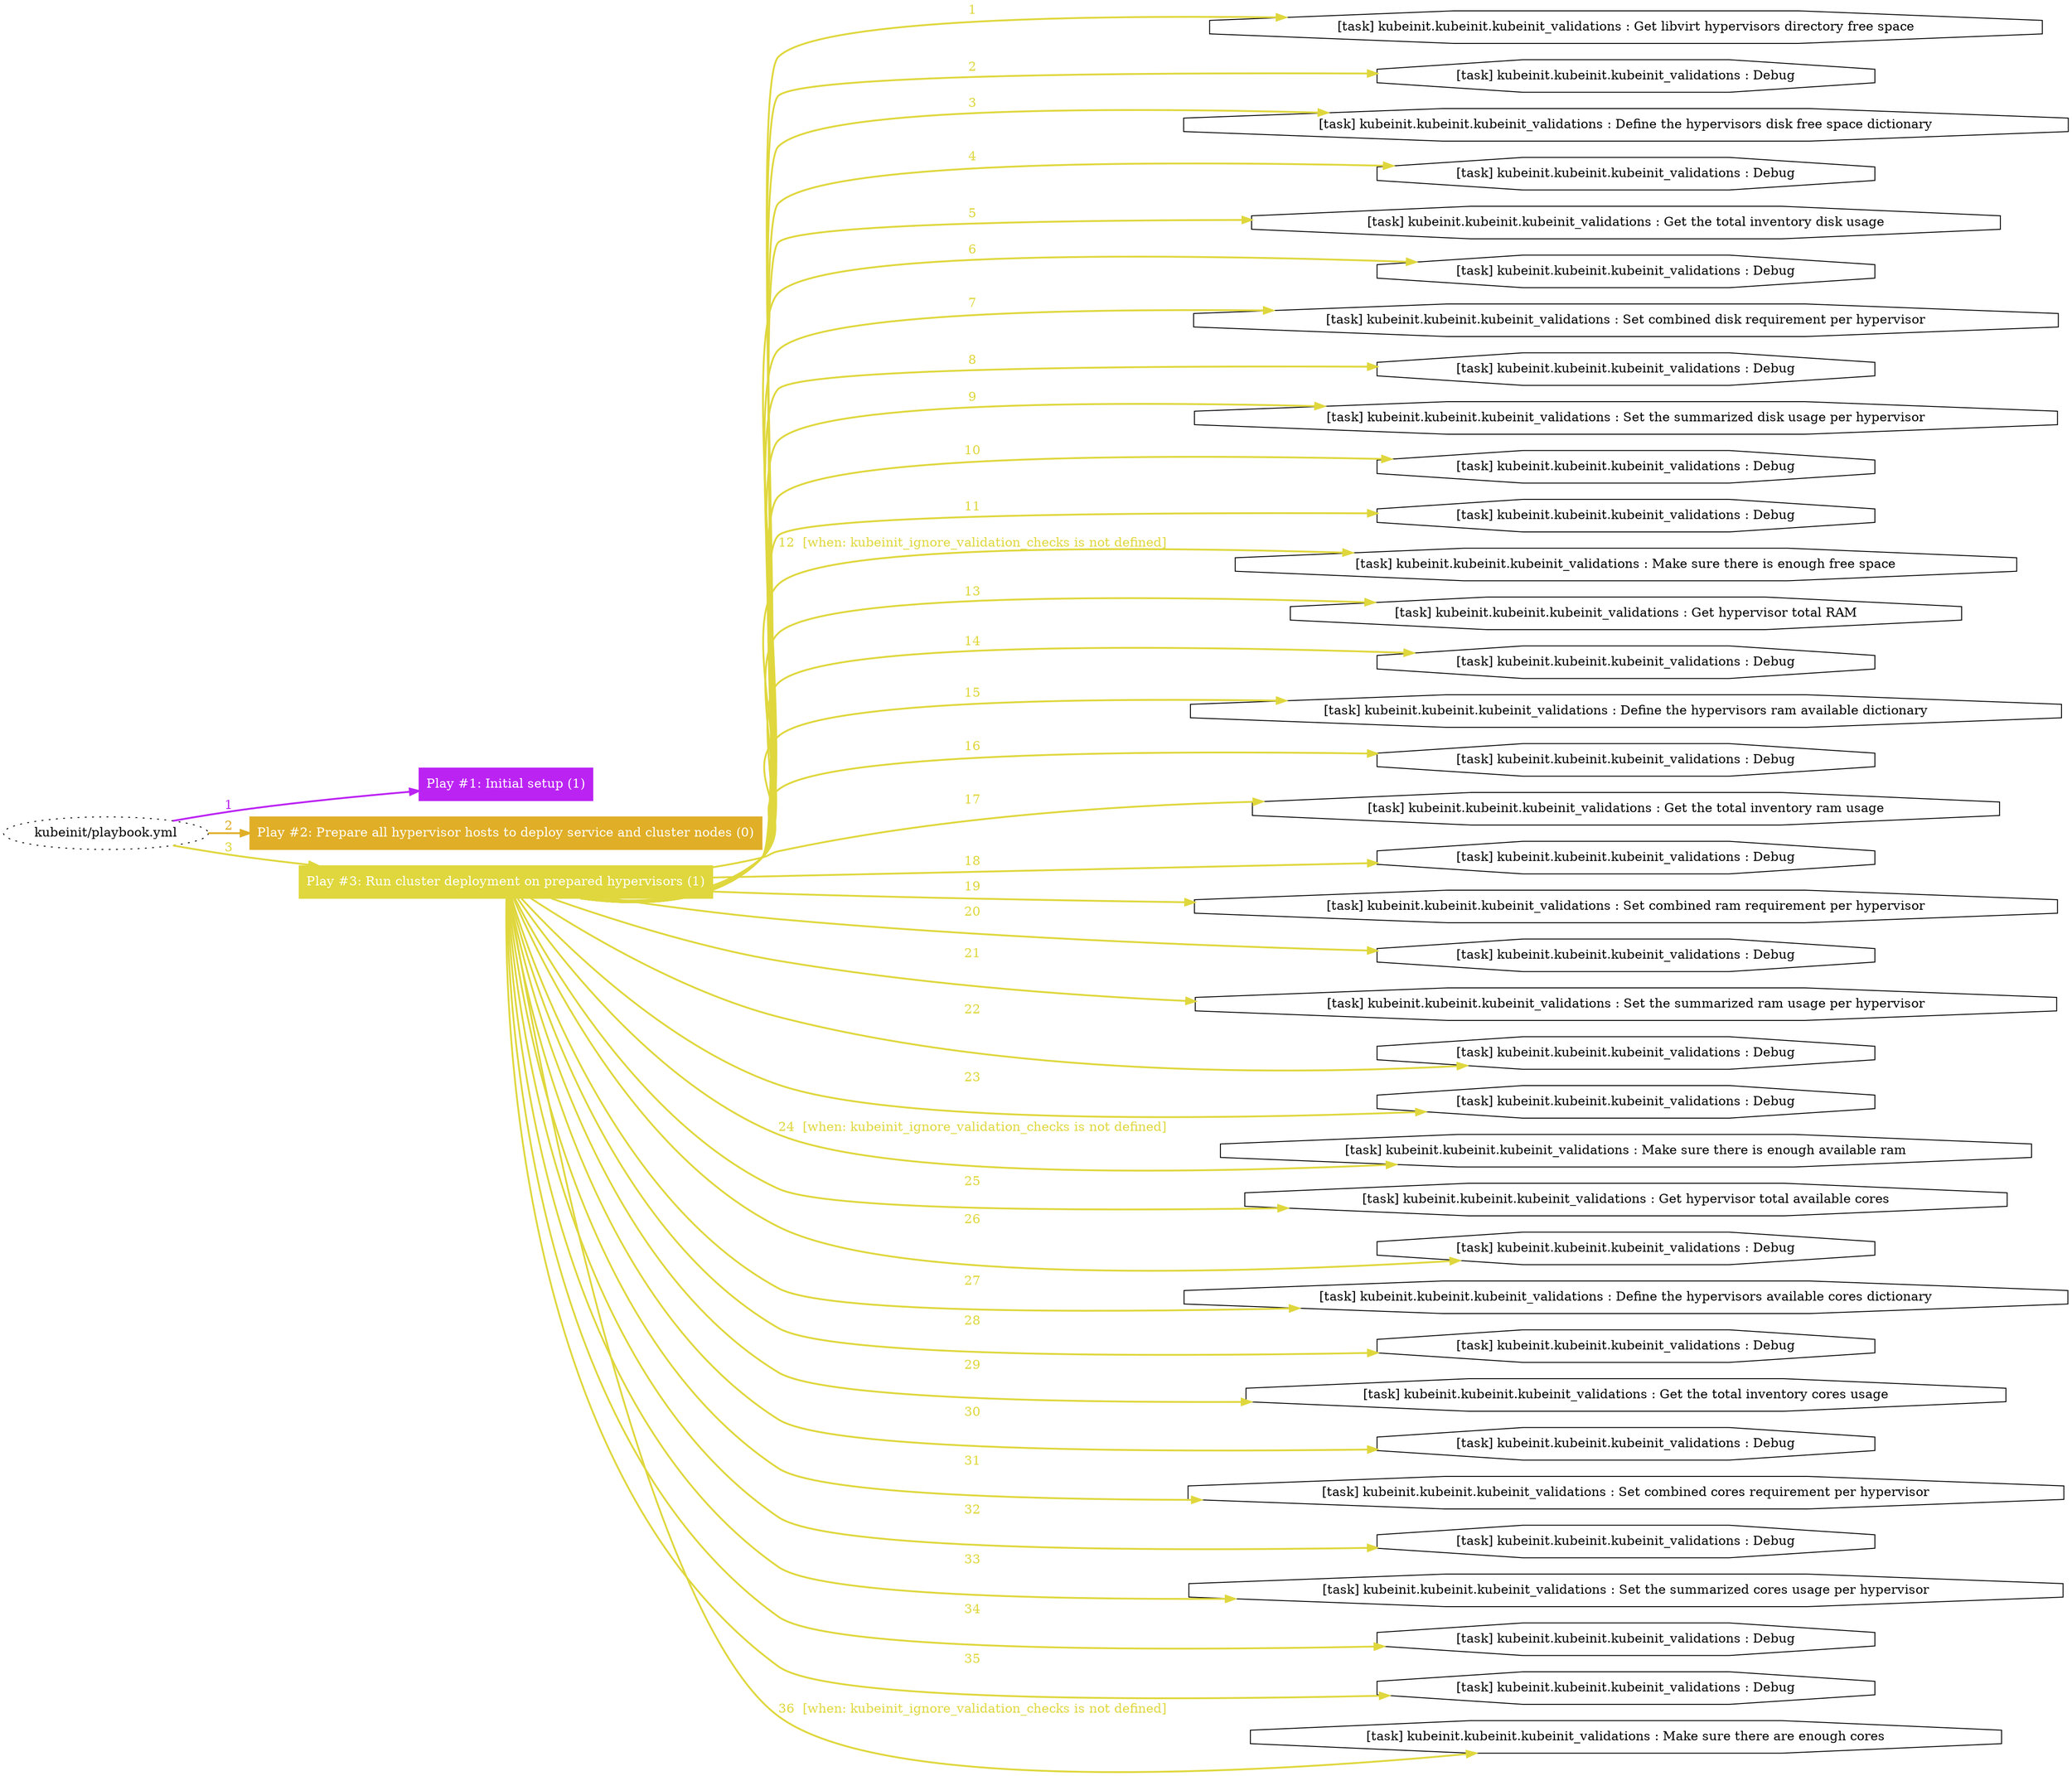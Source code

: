 digraph "kubeinit/playbook.yml "{
	graph [concentrate=true ordering=in rankdir=LR ratio=fill]
	edge [esep=5 sep=10]
	"kubeinit/playbook.yml" [id=root_node style=dotted]
	subgraph "Play #1: Initial setup (1) "{
		"Play #1: Initial setup (1)" [color="#bb23f3" fontcolor="#ffffff" id="play_0997085d-ebfd-417b-869b-72bb83e66c46" shape=box style=filled tooltip=localhost]
		"kubeinit/playbook.yml" -> "Play #1: Initial setup (1)" [label=1 color="#bb23f3" fontcolor="#bb23f3" id="edge_a2cadfc0-20a9-4c9d-82c1-0531709b46e4" style=bold]
	}
	subgraph "Play #2: Prepare all hypervisor hosts to deploy service and cluster nodes (0) "{
		"Play #2: Prepare all hypervisor hosts to deploy service and cluster nodes (0)" [color="#e0ae27" fontcolor="#ffffff" id="play_9b7eaf87-1fe5-4e6a-8c12-94d9bbd39f5b" shape=box style=filled tooltip=""]
		"kubeinit/playbook.yml" -> "Play #2: Prepare all hypervisor hosts to deploy service and cluster nodes (0)" [label=2 color="#e0ae27" fontcolor="#e0ae27" id="edge_34de2769-9344-417b-8860-839f4782825f" style=bold]
	}
	subgraph "Play #3: Run cluster deployment on prepared hypervisors (1) "{
		"Play #3: Run cluster deployment on prepared hypervisors (1)" [color="#dfd73d" fontcolor="#ffffff" id="play_56b867ad-e2ee-4920-b4a6-70fd3631bbf8" shape=box style=filled tooltip=localhost]
		"kubeinit/playbook.yml" -> "Play #3: Run cluster deployment on prepared hypervisors (1)" [label=3 color="#dfd73d" fontcolor="#dfd73d" id="edge_5b5e8255-badb-4361-88e1-5e4378a3ed24" style=bold]
		"task_befde73a-c1dc-4539-98fc-3407bfdb4999" [label="[task] kubeinit.kubeinit.kubeinit_validations : Get libvirt hypervisors directory free space" id="task_befde73a-c1dc-4539-98fc-3407bfdb4999" shape=octagon tooltip="[task] kubeinit.kubeinit.kubeinit_validations : Get libvirt hypervisors directory free space"]
		"Play #3: Run cluster deployment on prepared hypervisors (1)" -> "task_befde73a-c1dc-4539-98fc-3407bfdb4999" [label=1 color="#dfd73d" fontcolor="#dfd73d" id="edge_720bc6d9-9bc3-4107-8acc-464c15ec8c68" style=bold]
		"task_02ccfe8b-ec90-4c2b-a993-c8f49820faad" [label="[task] kubeinit.kubeinit.kubeinit_validations : Debug" id="task_02ccfe8b-ec90-4c2b-a993-c8f49820faad" shape=octagon tooltip="[task] kubeinit.kubeinit.kubeinit_validations : Debug"]
		"Play #3: Run cluster deployment on prepared hypervisors (1)" -> "task_02ccfe8b-ec90-4c2b-a993-c8f49820faad" [label=2 color="#dfd73d" fontcolor="#dfd73d" id="edge_d45c3562-d4d5-439d-97fa-c2d9e3a69836" style=bold]
		"task_1d04b796-85d1-4a7d-aacb-ad6b37077cd5" [label="[task] kubeinit.kubeinit.kubeinit_validations : Define the hypervisors disk free space dictionary" id="task_1d04b796-85d1-4a7d-aacb-ad6b37077cd5" shape=octagon tooltip="[task] kubeinit.kubeinit.kubeinit_validations : Define the hypervisors disk free space dictionary"]
		"Play #3: Run cluster deployment on prepared hypervisors (1)" -> "task_1d04b796-85d1-4a7d-aacb-ad6b37077cd5" [label=3 color="#dfd73d" fontcolor="#dfd73d" id="edge_8c50e5cf-707d-4aae-94ba-b80ddbaea4ce" style=bold]
		"task_47b3f0e0-28e2-4030-a2ec-001c4e8435fe" [label="[task] kubeinit.kubeinit.kubeinit_validations : Debug" id="task_47b3f0e0-28e2-4030-a2ec-001c4e8435fe" shape=octagon tooltip="[task] kubeinit.kubeinit.kubeinit_validations : Debug"]
		"Play #3: Run cluster deployment on prepared hypervisors (1)" -> "task_47b3f0e0-28e2-4030-a2ec-001c4e8435fe" [label=4 color="#dfd73d" fontcolor="#dfd73d" id="edge_6e05d4df-f96d-4909-b6e2-8d9f8633eeed" style=bold]
		"task_5c59d241-d849-4104-bfe1-9a7ea66f3a45" [label="[task] kubeinit.kubeinit.kubeinit_validations : Get the total inventory disk usage" id="task_5c59d241-d849-4104-bfe1-9a7ea66f3a45" shape=octagon tooltip="[task] kubeinit.kubeinit.kubeinit_validations : Get the total inventory disk usage"]
		"Play #3: Run cluster deployment on prepared hypervisors (1)" -> "task_5c59d241-d849-4104-bfe1-9a7ea66f3a45" [label=5 color="#dfd73d" fontcolor="#dfd73d" id="edge_7520b8ad-bb35-4195-b015-8e8a94c1e4f5" style=bold]
		"task_16b7c554-6434-4467-be97-d416a51d99a1" [label="[task] kubeinit.kubeinit.kubeinit_validations : Debug" id="task_16b7c554-6434-4467-be97-d416a51d99a1" shape=octagon tooltip="[task] kubeinit.kubeinit.kubeinit_validations : Debug"]
		"Play #3: Run cluster deployment on prepared hypervisors (1)" -> "task_16b7c554-6434-4467-be97-d416a51d99a1" [label=6 color="#dfd73d" fontcolor="#dfd73d" id="edge_5c84ab39-f7a3-4036-b5d8-b8c8376264e1" style=bold]
		"task_7eb3b4af-0d3b-4d68-978e-b7f7bdbb99df" [label="[task] kubeinit.kubeinit.kubeinit_validations : Set combined disk requirement per hypervisor" id="task_7eb3b4af-0d3b-4d68-978e-b7f7bdbb99df" shape=octagon tooltip="[task] kubeinit.kubeinit.kubeinit_validations : Set combined disk requirement per hypervisor"]
		"Play #3: Run cluster deployment on prepared hypervisors (1)" -> "task_7eb3b4af-0d3b-4d68-978e-b7f7bdbb99df" [label=7 color="#dfd73d" fontcolor="#dfd73d" id="edge_db901479-b312-4bdd-940f-824d851af7c6" style=bold]
		"task_cf06017b-64d6-427e-8263-7a36b9962b5a" [label="[task] kubeinit.kubeinit.kubeinit_validations : Debug" id="task_cf06017b-64d6-427e-8263-7a36b9962b5a" shape=octagon tooltip="[task] kubeinit.kubeinit.kubeinit_validations : Debug"]
		"Play #3: Run cluster deployment on prepared hypervisors (1)" -> "task_cf06017b-64d6-427e-8263-7a36b9962b5a" [label=8 color="#dfd73d" fontcolor="#dfd73d" id="edge_4bc1cedd-27fa-49d6-80b1-32b8adb243e2" style=bold]
		"task_b222de59-b46c-4256-b738-c172b751e3c3" [label="[task] kubeinit.kubeinit.kubeinit_validations : Set the summarized disk usage per hypervisor" id="task_b222de59-b46c-4256-b738-c172b751e3c3" shape=octagon tooltip="[task] kubeinit.kubeinit.kubeinit_validations : Set the summarized disk usage per hypervisor"]
		"Play #3: Run cluster deployment on prepared hypervisors (1)" -> "task_b222de59-b46c-4256-b738-c172b751e3c3" [label=9 color="#dfd73d" fontcolor="#dfd73d" id="edge_f7ff32f9-7a58-4070-8cf3-f6e5748978da" style=bold]
		"task_86a4e478-90be-492e-9b97-f3d48b2efa6e" [label="[task] kubeinit.kubeinit.kubeinit_validations : Debug" id="task_86a4e478-90be-492e-9b97-f3d48b2efa6e" shape=octagon tooltip="[task] kubeinit.kubeinit.kubeinit_validations : Debug"]
		"Play #3: Run cluster deployment on prepared hypervisors (1)" -> "task_86a4e478-90be-492e-9b97-f3d48b2efa6e" [label=10 color="#dfd73d" fontcolor="#dfd73d" id="edge_48c8fbbc-79a2-4885-9288-3da3a14b2ca2" style=bold]
		"task_5caffbfd-b26a-440d-a17b-6f9c71f4164d" [label="[task] kubeinit.kubeinit.kubeinit_validations : Debug" id="task_5caffbfd-b26a-440d-a17b-6f9c71f4164d" shape=octagon tooltip="[task] kubeinit.kubeinit.kubeinit_validations : Debug"]
		"Play #3: Run cluster deployment on prepared hypervisors (1)" -> "task_5caffbfd-b26a-440d-a17b-6f9c71f4164d" [label=11 color="#dfd73d" fontcolor="#dfd73d" id="edge_3efa88ca-f1a7-4ae4-b494-31964149cf21" style=bold]
		"task_323cc995-b2c4-48a9-8962-15835e3162a4" [label="[task] kubeinit.kubeinit.kubeinit_validations : Make sure there is enough free space" id="task_323cc995-b2c4-48a9-8962-15835e3162a4" shape=octagon tooltip="[task] kubeinit.kubeinit.kubeinit_validations : Make sure there is enough free space"]
		"Play #3: Run cluster deployment on prepared hypervisors (1)" -> "task_323cc995-b2c4-48a9-8962-15835e3162a4" [label="12  [when: kubeinit_ignore_validation_checks is not defined]" color="#dfd73d" fontcolor="#dfd73d" id="edge_f0d138b5-4ce3-492a-be30-195890909ff9" style=bold]
		"task_46647068-0584-464a-87ad-d9a561548cae" [label="[task] kubeinit.kubeinit.kubeinit_validations : Get hypervisor total RAM" id="task_46647068-0584-464a-87ad-d9a561548cae" shape=octagon tooltip="[task] kubeinit.kubeinit.kubeinit_validations : Get hypervisor total RAM"]
		"Play #3: Run cluster deployment on prepared hypervisors (1)" -> "task_46647068-0584-464a-87ad-d9a561548cae" [label=13 color="#dfd73d" fontcolor="#dfd73d" id="edge_4e62eb0f-9e57-4b8d-98b0-66757a6c8953" style=bold]
		"task_18dc8c30-31fc-40b5-8f4b-a4b78a6da4d9" [label="[task] kubeinit.kubeinit.kubeinit_validations : Debug" id="task_18dc8c30-31fc-40b5-8f4b-a4b78a6da4d9" shape=octagon tooltip="[task] kubeinit.kubeinit.kubeinit_validations : Debug"]
		"Play #3: Run cluster deployment on prepared hypervisors (1)" -> "task_18dc8c30-31fc-40b5-8f4b-a4b78a6da4d9" [label=14 color="#dfd73d" fontcolor="#dfd73d" id="edge_820b079a-c0df-49ef-9006-526e1983e4a1" style=bold]
		"task_904fa058-0b2c-416e-8296-3438b3ac114e" [label="[task] kubeinit.kubeinit.kubeinit_validations : Define the hypervisors ram available dictionary" id="task_904fa058-0b2c-416e-8296-3438b3ac114e" shape=octagon tooltip="[task] kubeinit.kubeinit.kubeinit_validations : Define the hypervisors ram available dictionary"]
		"Play #3: Run cluster deployment on prepared hypervisors (1)" -> "task_904fa058-0b2c-416e-8296-3438b3ac114e" [label=15 color="#dfd73d" fontcolor="#dfd73d" id="edge_a2a6b02b-9c8d-4d94-b38d-ef1fbe5bf5a0" style=bold]
		"task_6893d4f3-da06-4a31-bb30-177b7b9bba96" [label="[task] kubeinit.kubeinit.kubeinit_validations : Debug" id="task_6893d4f3-da06-4a31-bb30-177b7b9bba96" shape=octagon tooltip="[task] kubeinit.kubeinit.kubeinit_validations : Debug"]
		"Play #3: Run cluster deployment on prepared hypervisors (1)" -> "task_6893d4f3-da06-4a31-bb30-177b7b9bba96" [label=16 color="#dfd73d" fontcolor="#dfd73d" id="edge_5b93c953-f709-496b-b831-93b5a16de004" style=bold]
		"task_00d572a8-aaf8-42ab-b9fe-f1f62aad6b9c" [label="[task] kubeinit.kubeinit.kubeinit_validations : Get the total inventory ram usage" id="task_00d572a8-aaf8-42ab-b9fe-f1f62aad6b9c" shape=octagon tooltip="[task] kubeinit.kubeinit.kubeinit_validations : Get the total inventory ram usage"]
		"Play #3: Run cluster deployment on prepared hypervisors (1)" -> "task_00d572a8-aaf8-42ab-b9fe-f1f62aad6b9c" [label=17 color="#dfd73d" fontcolor="#dfd73d" id="edge_31fcc0e5-3774-43e1-9be9-93e17e585893" style=bold]
		"task_8a1c7f18-3bc8-4366-b7d5-1c0dca0b5a10" [label="[task] kubeinit.kubeinit.kubeinit_validations : Debug" id="task_8a1c7f18-3bc8-4366-b7d5-1c0dca0b5a10" shape=octagon tooltip="[task] kubeinit.kubeinit.kubeinit_validations : Debug"]
		"Play #3: Run cluster deployment on prepared hypervisors (1)" -> "task_8a1c7f18-3bc8-4366-b7d5-1c0dca0b5a10" [label=18 color="#dfd73d" fontcolor="#dfd73d" id="edge_84281356-00fd-4fd2-a467-7739eab5f3d3" style=bold]
		"task_88446278-d6e5-4753-9d7f-7381ab43f2c1" [label="[task] kubeinit.kubeinit.kubeinit_validations : Set combined ram requirement per hypervisor" id="task_88446278-d6e5-4753-9d7f-7381ab43f2c1" shape=octagon tooltip="[task] kubeinit.kubeinit.kubeinit_validations : Set combined ram requirement per hypervisor"]
		"Play #3: Run cluster deployment on prepared hypervisors (1)" -> "task_88446278-d6e5-4753-9d7f-7381ab43f2c1" [label=19 color="#dfd73d" fontcolor="#dfd73d" id="edge_bf9ac5ab-518f-4d83-b4de-544856c34967" style=bold]
		"task_1483e1d7-c2d9-4206-ae45-69b575f95406" [label="[task] kubeinit.kubeinit.kubeinit_validations : Debug" id="task_1483e1d7-c2d9-4206-ae45-69b575f95406" shape=octagon tooltip="[task] kubeinit.kubeinit.kubeinit_validations : Debug"]
		"Play #3: Run cluster deployment on prepared hypervisors (1)" -> "task_1483e1d7-c2d9-4206-ae45-69b575f95406" [label=20 color="#dfd73d" fontcolor="#dfd73d" id="edge_29e5527b-3524-4c9f-8885-c7cddace7bf8" style=bold]
		"task_a13fe92f-cb21-4add-b6fe-2118bc82ec5c" [label="[task] kubeinit.kubeinit.kubeinit_validations : Set the summarized ram usage per hypervisor" id="task_a13fe92f-cb21-4add-b6fe-2118bc82ec5c" shape=octagon tooltip="[task] kubeinit.kubeinit.kubeinit_validations : Set the summarized ram usage per hypervisor"]
		"Play #3: Run cluster deployment on prepared hypervisors (1)" -> "task_a13fe92f-cb21-4add-b6fe-2118bc82ec5c" [label=21 color="#dfd73d" fontcolor="#dfd73d" id="edge_d2e0f2e1-5714-4f90-b2a9-c35fccc8cfb5" style=bold]
		"task_434afa0a-4583-4d5a-990e-ee2af12904c7" [label="[task] kubeinit.kubeinit.kubeinit_validations : Debug" id="task_434afa0a-4583-4d5a-990e-ee2af12904c7" shape=octagon tooltip="[task] kubeinit.kubeinit.kubeinit_validations : Debug"]
		"Play #3: Run cluster deployment on prepared hypervisors (1)" -> "task_434afa0a-4583-4d5a-990e-ee2af12904c7" [label=22 color="#dfd73d" fontcolor="#dfd73d" id="edge_870a13e0-2cba-46dd-9e75-edafc2ef9190" style=bold]
		"task_2a4efcca-87a3-4e60-b5c4-8e09169832a2" [label="[task] kubeinit.kubeinit.kubeinit_validations : Debug" id="task_2a4efcca-87a3-4e60-b5c4-8e09169832a2" shape=octagon tooltip="[task] kubeinit.kubeinit.kubeinit_validations : Debug"]
		"Play #3: Run cluster deployment on prepared hypervisors (1)" -> "task_2a4efcca-87a3-4e60-b5c4-8e09169832a2" [label=23 color="#dfd73d" fontcolor="#dfd73d" id="edge_b33f55e0-5a46-4ea8-9c35-fa5cf429d5fb" style=bold]
		"task_25de7cfe-1fee-45ea-8d54-8be64c15f724" [label="[task] kubeinit.kubeinit.kubeinit_validations : Make sure there is enough available ram" id="task_25de7cfe-1fee-45ea-8d54-8be64c15f724" shape=octagon tooltip="[task] kubeinit.kubeinit.kubeinit_validations : Make sure there is enough available ram"]
		"Play #3: Run cluster deployment on prepared hypervisors (1)" -> "task_25de7cfe-1fee-45ea-8d54-8be64c15f724" [label="24  [when: kubeinit_ignore_validation_checks is not defined]" color="#dfd73d" fontcolor="#dfd73d" id="edge_fd71e48e-65b4-4b2c-9f8d-be23a2ebe3ae" style=bold]
		"task_dce9c5ca-e6cd-444c-8381-cfa11499ed8d" [label="[task] kubeinit.kubeinit.kubeinit_validations : Get hypervisor total available cores" id="task_dce9c5ca-e6cd-444c-8381-cfa11499ed8d" shape=octagon tooltip="[task] kubeinit.kubeinit.kubeinit_validations : Get hypervisor total available cores"]
		"Play #3: Run cluster deployment on prepared hypervisors (1)" -> "task_dce9c5ca-e6cd-444c-8381-cfa11499ed8d" [label=25 color="#dfd73d" fontcolor="#dfd73d" id="edge_6866bc20-51d2-44c1-a59a-26b3c5a87d2c" style=bold]
		"task_785b285c-3b65-405b-a786-333242c4bdf9" [label="[task] kubeinit.kubeinit.kubeinit_validations : Debug" id="task_785b285c-3b65-405b-a786-333242c4bdf9" shape=octagon tooltip="[task] kubeinit.kubeinit.kubeinit_validations : Debug"]
		"Play #3: Run cluster deployment on prepared hypervisors (1)" -> "task_785b285c-3b65-405b-a786-333242c4bdf9" [label=26 color="#dfd73d" fontcolor="#dfd73d" id="edge_a7d64088-f896-418a-a58a-9324acfb9a36" style=bold]
		"task_3be4564b-b808-470d-ae41-a9fc4a17929c" [label="[task] kubeinit.kubeinit.kubeinit_validations : Define the hypervisors available cores dictionary" id="task_3be4564b-b808-470d-ae41-a9fc4a17929c" shape=octagon tooltip="[task] kubeinit.kubeinit.kubeinit_validations : Define the hypervisors available cores dictionary"]
		"Play #3: Run cluster deployment on prepared hypervisors (1)" -> "task_3be4564b-b808-470d-ae41-a9fc4a17929c" [label=27 color="#dfd73d" fontcolor="#dfd73d" id="edge_54e19da7-1cee-4b9f-970a-44181164591f" style=bold]
		"task_4e52374a-9a51-43a5-b208-d03475dd3a02" [label="[task] kubeinit.kubeinit.kubeinit_validations : Debug" id="task_4e52374a-9a51-43a5-b208-d03475dd3a02" shape=octagon tooltip="[task] kubeinit.kubeinit.kubeinit_validations : Debug"]
		"Play #3: Run cluster deployment on prepared hypervisors (1)" -> "task_4e52374a-9a51-43a5-b208-d03475dd3a02" [label=28 color="#dfd73d" fontcolor="#dfd73d" id="edge_44cec2a6-89ed-4af0-9ec1-879935a70f7c" style=bold]
		"task_1f8b9ada-6d66-4926-893e-3310e6e9bf6f" [label="[task] kubeinit.kubeinit.kubeinit_validations : Get the total inventory cores usage" id="task_1f8b9ada-6d66-4926-893e-3310e6e9bf6f" shape=octagon tooltip="[task] kubeinit.kubeinit.kubeinit_validations : Get the total inventory cores usage"]
		"Play #3: Run cluster deployment on prepared hypervisors (1)" -> "task_1f8b9ada-6d66-4926-893e-3310e6e9bf6f" [label=29 color="#dfd73d" fontcolor="#dfd73d" id="edge_07c8fbc9-c9cc-4d31-8c07-aae1dabb4faa" style=bold]
		"task_25e0abfc-7424-49ec-8d34-dec9e833eb71" [label="[task] kubeinit.kubeinit.kubeinit_validations : Debug" id="task_25e0abfc-7424-49ec-8d34-dec9e833eb71" shape=octagon tooltip="[task] kubeinit.kubeinit.kubeinit_validations : Debug"]
		"Play #3: Run cluster deployment on prepared hypervisors (1)" -> "task_25e0abfc-7424-49ec-8d34-dec9e833eb71" [label=30 color="#dfd73d" fontcolor="#dfd73d" id="edge_f7787a36-835d-4644-b109-24460436bcb5" style=bold]
		"task_df80557a-e13b-4b04-8a81-99183d894379" [label="[task] kubeinit.kubeinit.kubeinit_validations : Set combined cores requirement per hypervisor" id="task_df80557a-e13b-4b04-8a81-99183d894379" shape=octagon tooltip="[task] kubeinit.kubeinit.kubeinit_validations : Set combined cores requirement per hypervisor"]
		"Play #3: Run cluster deployment on prepared hypervisors (1)" -> "task_df80557a-e13b-4b04-8a81-99183d894379" [label=31 color="#dfd73d" fontcolor="#dfd73d" id="edge_7c85bed9-ea8b-41e1-b276-61d1b7fd6933" style=bold]
		"task_2cc2f316-1495-4711-94cb-856459f3d297" [label="[task] kubeinit.kubeinit.kubeinit_validations : Debug" id="task_2cc2f316-1495-4711-94cb-856459f3d297" shape=octagon tooltip="[task] kubeinit.kubeinit.kubeinit_validations : Debug"]
		"Play #3: Run cluster deployment on prepared hypervisors (1)" -> "task_2cc2f316-1495-4711-94cb-856459f3d297" [label=32 color="#dfd73d" fontcolor="#dfd73d" id="edge_e215e573-4c63-468b-ae60-2ae48aa01881" style=bold]
		"task_9b84c4a7-5e4b-4f9b-a079-42bf5dd2e419" [label="[task] kubeinit.kubeinit.kubeinit_validations : Set the summarized cores usage per hypervisor" id="task_9b84c4a7-5e4b-4f9b-a079-42bf5dd2e419" shape=octagon tooltip="[task] kubeinit.kubeinit.kubeinit_validations : Set the summarized cores usage per hypervisor"]
		"Play #3: Run cluster deployment on prepared hypervisors (1)" -> "task_9b84c4a7-5e4b-4f9b-a079-42bf5dd2e419" [label=33 color="#dfd73d" fontcolor="#dfd73d" id="edge_97d81d99-ec1c-4e66-a0fe-8e2de7003fbe" style=bold]
		"task_158a8b52-8155-48fc-b4cb-32ef21f3debb" [label="[task] kubeinit.kubeinit.kubeinit_validations : Debug" id="task_158a8b52-8155-48fc-b4cb-32ef21f3debb" shape=octagon tooltip="[task] kubeinit.kubeinit.kubeinit_validations : Debug"]
		"Play #3: Run cluster deployment on prepared hypervisors (1)" -> "task_158a8b52-8155-48fc-b4cb-32ef21f3debb" [label=34 color="#dfd73d" fontcolor="#dfd73d" id="edge_484e0ee9-6440-48d6-ad00-9f429a5804a1" style=bold]
		"task_88f25025-a555-4904-ac75-723ef64b9040" [label="[task] kubeinit.kubeinit.kubeinit_validations : Debug" id="task_88f25025-a555-4904-ac75-723ef64b9040" shape=octagon tooltip="[task] kubeinit.kubeinit.kubeinit_validations : Debug"]
		"Play #3: Run cluster deployment on prepared hypervisors (1)" -> "task_88f25025-a555-4904-ac75-723ef64b9040" [label=35 color="#dfd73d" fontcolor="#dfd73d" id="edge_4de19d61-e306-4e30-a13f-1f4ba1a2963d" style=bold]
		"task_3ffec43d-a2d3-4d1c-a17f-fe8eb47ea6e7" [label="[task] kubeinit.kubeinit.kubeinit_validations : Make sure there are enough cores" id="task_3ffec43d-a2d3-4d1c-a17f-fe8eb47ea6e7" shape=octagon tooltip="[task] kubeinit.kubeinit.kubeinit_validations : Make sure there are enough cores"]
		"Play #3: Run cluster deployment on prepared hypervisors (1)" -> "task_3ffec43d-a2d3-4d1c-a17f-fe8eb47ea6e7" [label="36  [when: kubeinit_ignore_validation_checks is not defined]" color="#dfd73d" fontcolor="#dfd73d" id="edge_25f56f4b-7158-496c-a0f1-d3821865d4c4" style=bold]
	}
}
